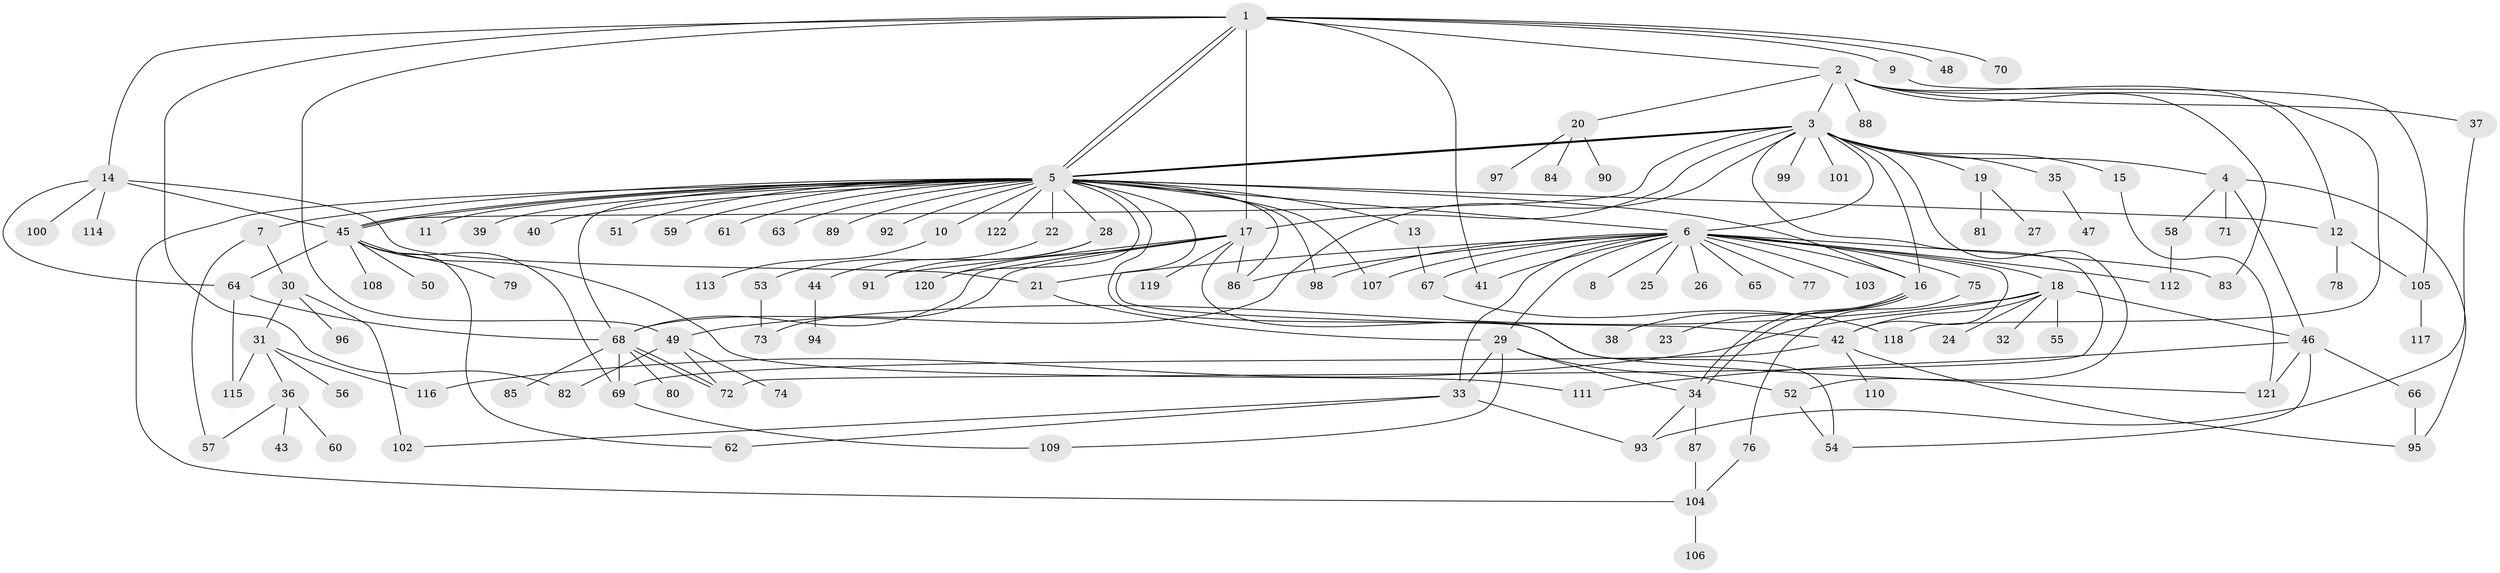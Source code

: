 // Generated by graph-tools (version 1.1) at 2025/48/03/09/25 04:48:32]
// undirected, 122 vertices, 183 edges
graph export_dot {
graph [start="1"]
  node [color=gray90,style=filled];
  1;
  2;
  3;
  4;
  5;
  6;
  7;
  8;
  9;
  10;
  11;
  12;
  13;
  14;
  15;
  16;
  17;
  18;
  19;
  20;
  21;
  22;
  23;
  24;
  25;
  26;
  27;
  28;
  29;
  30;
  31;
  32;
  33;
  34;
  35;
  36;
  37;
  38;
  39;
  40;
  41;
  42;
  43;
  44;
  45;
  46;
  47;
  48;
  49;
  50;
  51;
  52;
  53;
  54;
  55;
  56;
  57;
  58;
  59;
  60;
  61;
  62;
  63;
  64;
  65;
  66;
  67;
  68;
  69;
  70;
  71;
  72;
  73;
  74;
  75;
  76;
  77;
  78;
  79;
  80;
  81;
  82;
  83;
  84;
  85;
  86;
  87;
  88;
  89;
  90;
  91;
  92;
  93;
  94;
  95;
  96;
  97;
  98;
  99;
  100;
  101;
  102;
  103;
  104;
  105;
  106;
  107;
  108;
  109;
  110;
  111;
  112;
  113;
  114;
  115;
  116;
  117;
  118;
  119;
  120;
  121;
  122;
  1 -- 2;
  1 -- 5;
  1 -- 5;
  1 -- 9;
  1 -- 14;
  1 -- 17;
  1 -- 41;
  1 -- 48;
  1 -- 49;
  1 -- 70;
  1 -- 82;
  2 -- 3;
  2 -- 12;
  2 -- 20;
  2 -- 37;
  2 -- 83;
  2 -- 88;
  2 -- 118;
  3 -- 4;
  3 -- 5;
  3 -- 5;
  3 -- 5;
  3 -- 6;
  3 -- 15;
  3 -- 16;
  3 -- 17;
  3 -- 19;
  3 -- 35;
  3 -- 45;
  3 -- 52;
  3 -- 68;
  3 -- 72;
  3 -- 99;
  3 -- 101;
  4 -- 46;
  4 -- 58;
  4 -- 71;
  4 -- 95;
  5 -- 6;
  5 -- 7;
  5 -- 10;
  5 -- 11;
  5 -- 12;
  5 -- 13;
  5 -- 16;
  5 -- 22;
  5 -- 28;
  5 -- 39;
  5 -- 40;
  5 -- 42;
  5 -- 45;
  5 -- 45;
  5 -- 51;
  5 -- 59;
  5 -- 61;
  5 -- 63;
  5 -- 68;
  5 -- 86;
  5 -- 89;
  5 -- 92;
  5 -- 98;
  5 -- 104;
  5 -- 107;
  5 -- 120;
  5 -- 121;
  5 -- 122;
  6 -- 8;
  6 -- 16;
  6 -- 18;
  6 -- 21;
  6 -- 25;
  6 -- 26;
  6 -- 29;
  6 -- 33;
  6 -- 41;
  6 -- 42;
  6 -- 65;
  6 -- 67;
  6 -- 75;
  6 -- 77;
  6 -- 83;
  6 -- 86;
  6 -- 98;
  6 -- 103;
  6 -- 107;
  6 -- 112;
  7 -- 30;
  7 -- 57;
  9 -- 105;
  10 -- 113;
  12 -- 78;
  12 -- 105;
  13 -- 67;
  14 -- 21;
  14 -- 45;
  14 -- 64;
  14 -- 100;
  14 -- 114;
  15 -- 121;
  16 -- 23;
  16 -- 34;
  16 -- 34;
  16 -- 38;
  17 -- 54;
  17 -- 68;
  17 -- 73;
  17 -- 86;
  17 -- 91;
  17 -- 119;
  17 -- 120;
  18 -- 24;
  18 -- 32;
  18 -- 42;
  18 -- 46;
  18 -- 49;
  18 -- 55;
  18 -- 116;
  19 -- 27;
  19 -- 81;
  20 -- 84;
  20 -- 90;
  20 -- 97;
  21 -- 29;
  22 -- 53;
  28 -- 44;
  28 -- 91;
  29 -- 33;
  29 -- 34;
  29 -- 52;
  29 -- 109;
  30 -- 31;
  30 -- 96;
  30 -- 102;
  31 -- 36;
  31 -- 56;
  31 -- 115;
  31 -- 116;
  33 -- 62;
  33 -- 93;
  33 -- 102;
  34 -- 87;
  34 -- 93;
  35 -- 47;
  36 -- 43;
  36 -- 57;
  36 -- 60;
  37 -- 93;
  42 -- 69;
  42 -- 95;
  42 -- 110;
  44 -- 94;
  45 -- 50;
  45 -- 62;
  45 -- 64;
  45 -- 69;
  45 -- 79;
  45 -- 108;
  45 -- 111;
  46 -- 54;
  46 -- 66;
  46 -- 111;
  46 -- 121;
  49 -- 72;
  49 -- 74;
  49 -- 82;
  52 -- 54;
  53 -- 73;
  58 -- 112;
  64 -- 68;
  64 -- 115;
  66 -- 95;
  67 -- 118;
  68 -- 69;
  68 -- 72;
  68 -- 72;
  68 -- 80;
  68 -- 85;
  69 -- 109;
  75 -- 76;
  76 -- 104;
  87 -- 104;
  104 -- 106;
  105 -- 117;
}

